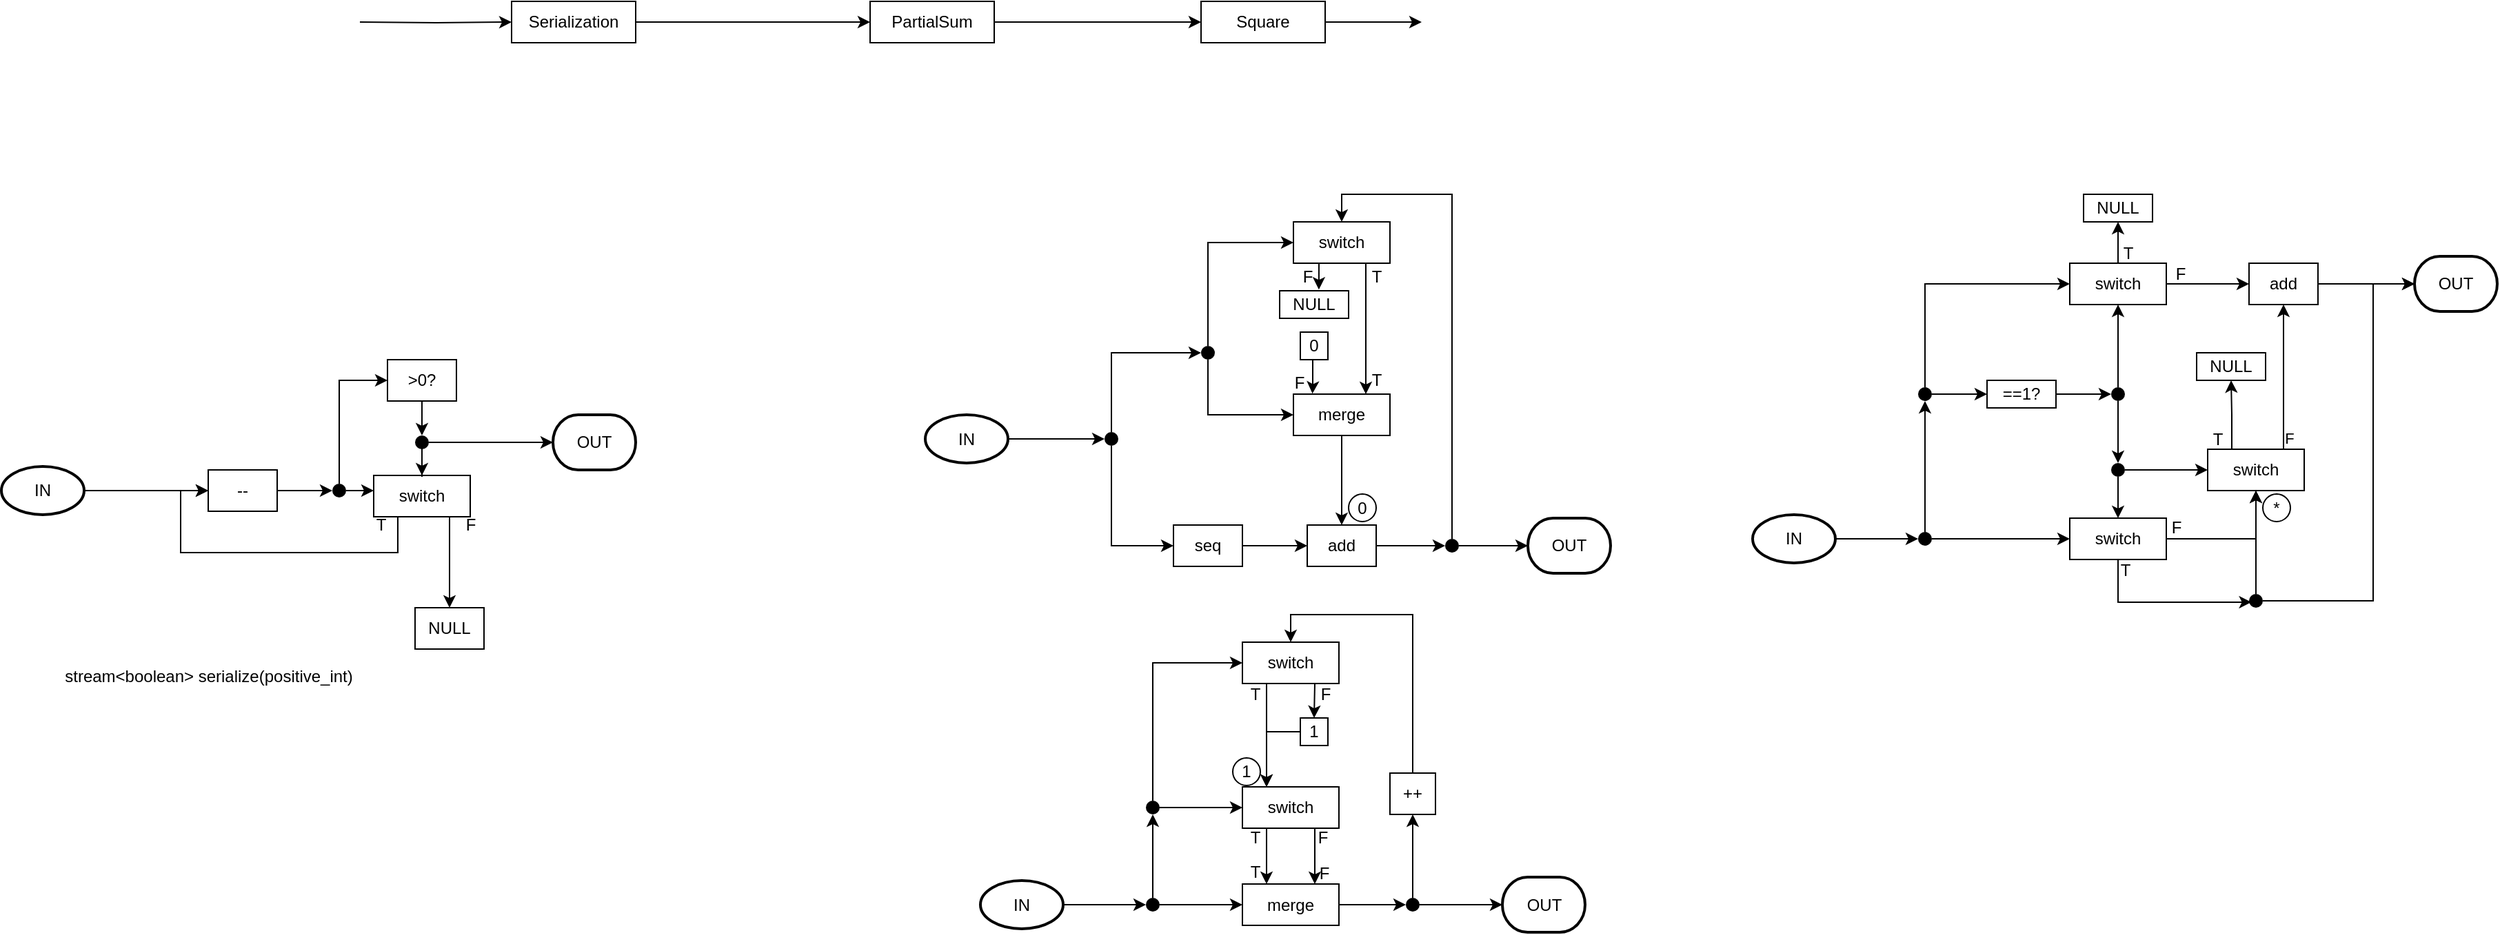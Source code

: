 <mxfile version="13.9.9" type="device"><diagram id="B1SbxGO7zC866PpC9A-u" name="Page-1"><mxGraphModel dx="3030" dy="616" grid="1" gridSize="10" guides="1" tooltips="1" connect="1" arrows="1" fold="1" page="1" pageScale="1" pageWidth="850" pageHeight="1100" math="0" shadow="0"><root><mxCell id="0"/><mxCell id="1" parent="0"/><mxCell id="LlgERF2SPTitydiNx4tI-6" style="edgeStyle=orthogonalEdgeStyle;rounded=0;orthogonalLoop=1;jettySize=auto;html=1;" edge="1" parent="1" target="LlgERF2SPTitydiNx4tI-5"><mxGeometry relative="1" as="geometry"><mxPoint x="-780" y="85" as="sourcePoint"/></mxGeometry></mxCell><mxCell id="LlgERF2SPTitydiNx4tI-8" style="edgeStyle=orthogonalEdgeStyle;rounded=0;orthogonalLoop=1;jettySize=auto;html=1;" edge="1" parent="1" source="LlgERF2SPTitydiNx4tI-5" target="LlgERF2SPTitydiNx4tI-7"><mxGeometry relative="1" as="geometry"/></mxCell><mxCell id="LlgERF2SPTitydiNx4tI-5" value="Serialization" style="rounded=0;whiteSpace=wrap;html=1;" vertex="1" parent="1"><mxGeometry x="-670" y="70" width="90" height="30" as="geometry"/></mxCell><mxCell id="LlgERF2SPTitydiNx4tI-10" style="edgeStyle=orthogonalEdgeStyle;rounded=0;orthogonalLoop=1;jettySize=auto;html=1;" edge="1" parent="1" source="LlgERF2SPTitydiNx4tI-7" target="LlgERF2SPTitydiNx4tI-9"><mxGeometry relative="1" as="geometry"/></mxCell><mxCell id="LlgERF2SPTitydiNx4tI-7" value="PartialSum" style="rounded=0;whiteSpace=wrap;html=1;" vertex="1" parent="1"><mxGeometry x="-410" y="70" width="90" height="30" as="geometry"/></mxCell><mxCell id="LlgERF2SPTitydiNx4tI-11" style="edgeStyle=orthogonalEdgeStyle;rounded=0;orthogonalLoop=1;jettySize=auto;html=1;" edge="1" parent="1" source="LlgERF2SPTitydiNx4tI-9"><mxGeometry relative="1" as="geometry"><mxPoint x="-10" y="85" as="targetPoint"/></mxGeometry></mxCell><mxCell id="LlgERF2SPTitydiNx4tI-9" value="Square" style="rounded=0;whiteSpace=wrap;html=1;" vertex="1" parent="1"><mxGeometry x="-170" y="70" width="90" height="30" as="geometry"/></mxCell><mxCell id="LlgERF2SPTitydiNx4tI-12" value="Serialization" style="rounded=0;whiteSpace=wrap;html=1;" vertex="1" parent="1"><mxGeometry x="-670" y="70" width="90" height="30" as="geometry"/></mxCell><mxCell id="LlgERF2SPTitydiNx4tI-13" style="edgeStyle=orthogonalEdgeStyle;rounded=0;orthogonalLoop=1;jettySize=auto;html=1;" edge="1" parent="1" source="LlgERF2SPTitydiNx4tI-50" target="LlgERF2SPTitydiNx4tI-21"><mxGeometry relative="1" as="geometry"><mxPoint x="-1020" y="425" as="sourcePoint"/><mxPoint x="-930" y="425" as="targetPoint"/></mxGeometry></mxCell><mxCell id="LlgERF2SPTitydiNx4tI-25" style="edgeStyle=orthogonalEdgeStyle;rounded=0;orthogonalLoop=1;jettySize=auto;html=1;entryX=0;entryY=0.5;entryDx=0;entryDy=0;" edge="1" parent="1" source="LlgERF2SPTitydiNx4tI-21" target="LlgERF2SPTitydiNx4tI-24"><mxGeometry relative="1" as="geometry"/></mxCell><mxCell id="LlgERF2SPTitydiNx4tI-21" value="--" style="rounded=0;whiteSpace=wrap;html=1;" vertex="1" parent="1"><mxGeometry x="-890" y="410" width="50" height="30" as="geometry"/></mxCell><mxCell id="LlgERF2SPTitydiNx4tI-31" style="edgeStyle=orthogonalEdgeStyle;rounded=0;orthogonalLoop=1;jettySize=auto;html=1;entryX=0.5;entryY=0;entryDx=0;entryDy=0;" edge="1" parent="1" source="LlgERF2SPTitydiNx4tI-23" target="LlgERF2SPTitydiNx4tI-29"><mxGeometry relative="1" as="geometry"><Array as="points"><mxPoint x="-735" y="350"/><mxPoint x="-735" y="350"/></Array></mxGeometry></mxCell><mxCell id="LlgERF2SPTitydiNx4tI-23" value="&amp;gt;0?" style="rounded=0;whiteSpace=wrap;html=1;" vertex="1" parent="1"><mxGeometry x="-760" y="330" width="50" height="30" as="geometry"/></mxCell><mxCell id="LlgERF2SPTitydiNx4tI-26" style="edgeStyle=orthogonalEdgeStyle;rounded=0;orthogonalLoop=1;jettySize=auto;html=1;" edge="1" parent="1" source="LlgERF2SPTitydiNx4tI-24" target="LlgERF2SPTitydiNx4tI-23"><mxGeometry relative="1" as="geometry"><Array as="points"><mxPoint x="-795" y="345"/></Array></mxGeometry></mxCell><mxCell id="LlgERF2SPTitydiNx4tI-187" style="edgeStyle=orthogonalEdgeStyle;rounded=0;orthogonalLoop=1;jettySize=auto;html=1;entryX=-0.007;entryY=0.36;entryDx=0;entryDy=0;entryPerimeter=0;" edge="1" parent="1" source="LlgERF2SPTitydiNx4tI-24" target="LlgERF2SPTitydiNx4tI-28"><mxGeometry relative="1" as="geometry"/></mxCell><mxCell id="LlgERF2SPTitydiNx4tI-24" value="" style="ellipse;fillColor=#000000;strokeColor=none;" vertex="1" parent="1"><mxGeometry x="-800" y="420" width="10" height="10" as="geometry"/></mxCell><mxCell id="LlgERF2SPTitydiNx4tI-33" style="edgeStyle=orthogonalEdgeStyle;rounded=0;orthogonalLoop=1;jettySize=auto;html=1;exitX=0.25;exitY=1;exitDx=0;exitDy=0;entryX=0;entryY=0.5;entryDx=0;entryDy=0;" edge="1" parent="1" source="LlgERF2SPTitydiNx4tI-28" target="LlgERF2SPTitydiNx4tI-21"><mxGeometry relative="1" as="geometry"><Array as="points"><mxPoint x="-752" y="470"/><mxPoint x="-910" y="470"/><mxPoint x="-910" y="425"/></Array></mxGeometry></mxCell><mxCell id="LlgERF2SPTitydiNx4tI-34" style="edgeStyle=orthogonalEdgeStyle;rounded=0;orthogonalLoop=1;jettySize=auto;html=1;" edge="1" parent="1" source="LlgERF2SPTitydiNx4tI-28" target="LlgERF2SPTitydiNx4tI-35"><mxGeometry relative="1" as="geometry"><mxPoint x="-717.667" y="500.0" as="targetPoint"/><Array as="points"><mxPoint x="-715" y="460"/><mxPoint x="-715" y="460"/></Array></mxGeometry></mxCell><mxCell id="LlgERF2SPTitydiNx4tI-28" value="switch" style="rounded=0;whiteSpace=wrap;html=1;" vertex="1" parent="1"><mxGeometry x="-770" y="414" width="70" height="30" as="geometry"/></mxCell><mxCell id="LlgERF2SPTitydiNx4tI-38" style="edgeStyle=orthogonalEdgeStyle;rounded=0;orthogonalLoop=1;jettySize=auto;html=1;" edge="1" parent="1" source="LlgERF2SPTitydiNx4tI-29" target="LlgERF2SPTitydiNx4tI-51"><mxGeometry relative="1" as="geometry"><mxPoint x="-680" y="390" as="targetPoint"/></mxGeometry></mxCell><mxCell id="LlgERF2SPTitydiNx4tI-52" style="edgeStyle=orthogonalEdgeStyle;rounded=0;orthogonalLoop=1;jettySize=auto;html=1;" edge="1" parent="1" source="LlgERF2SPTitydiNx4tI-29" target="LlgERF2SPTitydiNx4tI-28"><mxGeometry relative="1" as="geometry"/></mxCell><mxCell id="LlgERF2SPTitydiNx4tI-29" value="" style="ellipse;fillColor=#000000;strokeColor=none;" vertex="1" parent="1"><mxGeometry x="-740" y="385" width="10" height="10" as="geometry"/></mxCell><mxCell id="LlgERF2SPTitydiNx4tI-35" value="NULL" style="rounded=0;whiteSpace=wrap;html=1;" vertex="1" parent="1"><mxGeometry x="-740" y="510" width="50" height="30" as="geometry"/></mxCell><mxCell id="LlgERF2SPTitydiNx4tI-36" value="T" style="text;html=1;align=center;verticalAlign=middle;resizable=0;points=[];autosize=1;" vertex="1" parent="1"><mxGeometry x="-775" y="440" width="20" height="20" as="geometry"/></mxCell><mxCell id="LlgERF2SPTitydiNx4tI-37" value="F" style="text;html=1;align=center;verticalAlign=middle;resizable=0;points=[];autosize=1;" vertex="1" parent="1"><mxGeometry x="-710" y="440" width="20" height="20" as="geometry"/></mxCell><mxCell id="LlgERF2SPTitydiNx4tI-50" value="IN" style="strokeWidth=2;html=1;shape=mxgraph.flowchart.start_1;whiteSpace=wrap;" vertex="1" parent="1"><mxGeometry x="-1040" y="407.5" width="60" height="35" as="geometry"/></mxCell><mxCell id="LlgERF2SPTitydiNx4tI-51" value="OUT" style="strokeWidth=2;html=1;shape=mxgraph.flowchart.terminator;whiteSpace=wrap;" vertex="1" parent="1"><mxGeometry x="-640" y="370" width="60" height="40" as="geometry"/></mxCell><mxCell id="LlgERF2SPTitydiNx4tI-56" style="edgeStyle=orthogonalEdgeStyle;rounded=0;orthogonalLoop=1;jettySize=auto;html=1;entryX=0;entryY=0.5;entryDx=0;entryDy=0;" edge="1" parent="1" source="LlgERF2SPTitydiNx4tI-54" target="LlgERF2SPTitydiNx4tI-57"><mxGeometry relative="1" as="geometry"><mxPoint x="-200" y="387.5" as="targetPoint"/></mxGeometry></mxCell><mxCell id="LlgERF2SPTitydiNx4tI-54" value="IN" style="strokeWidth=2;html=1;shape=mxgraph.flowchart.start_1;whiteSpace=wrap;" vertex="1" parent="1"><mxGeometry x="-370" y="370" width="60" height="35" as="geometry"/></mxCell><mxCell id="LlgERF2SPTitydiNx4tI-61" style="edgeStyle=orthogonalEdgeStyle;rounded=0;orthogonalLoop=1;jettySize=auto;html=1;entryX=0;entryY=0.5;entryDx=0;entryDy=0;" edge="1" parent="1" source="LlgERF2SPTitydiNx4tI-57" target="LlgERF2SPTitydiNx4tI-60"><mxGeometry relative="1" as="geometry"><Array as="points"><mxPoint x="-235" y="325"/></Array></mxGeometry></mxCell><mxCell id="LlgERF2SPTitydiNx4tI-62" style="edgeStyle=orthogonalEdgeStyle;rounded=0;orthogonalLoop=1;jettySize=auto;html=1;entryX=0;entryY=0.5;entryDx=0;entryDy=0;" edge="1" parent="1" source="LlgERF2SPTitydiNx4tI-57" target="LlgERF2SPTitydiNx4tI-58"><mxGeometry relative="1" as="geometry"><Array as="points"><mxPoint x="-235" y="465"/></Array></mxGeometry></mxCell><mxCell id="LlgERF2SPTitydiNx4tI-57" value="" style="ellipse;fillColor=#000000;strokeColor=none;" vertex="1" parent="1"><mxGeometry x="-240" y="382.5" width="10" height="10" as="geometry"/></mxCell><mxCell id="LlgERF2SPTitydiNx4tI-78" style="edgeStyle=orthogonalEdgeStyle;rounded=0;orthogonalLoop=1;jettySize=auto;html=1;" edge="1" parent="1" source="LlgERF2SPTitydiNx4tI-58" target="LlgERF2SPTitydiNx4tI-77"><mxGeometry relative="1" as="geometry"/></mxCell><mxCell id="LlgERF2SPTitydiNx4tI-58" value="seq" style="rounded=0;whiteSpace=wrap;html=1;" vertex="1" parent="1"><mxGeometry x="-190" y="450" width="50" height="30" as="geometry"/></mxCell><mxCell id="LlgERF2SPTitydiNx4tI-68" style="edgeStyle=orthogonalEdgeStyle;rounded=0;orthogonalLoop=1;jettySize=auto;html=1;entryX=0;entryY=0.5;entryDx=0;entryDy=0;" edge="1" parent="1" source="LlgERF2SPTitydiNx4tI-60" target="LlgERF2SPTitydiNx4tI-66"><mxGeometry relative="1" as="geometry"><Array as="points"><mxPoint x="-165" y="370"/></Array></mxGeometry></mxCell><mxCell id="LlgERF2SPTitydiNx4tI-153" style="edgeStyle=orthogonalEdgeStyle;rounded=0;orthogonalLoop=1;jettySize=auto;html=1;entryX=0;entryY=0.5;entryDx=0;entryDy=0;" edge="1" parent="1" source="LlgERF2SPTitydiNx4tI-60" target="LlgERF2SPTitydiNx4tI-63"><mxGeometry relative="1" as="geometry"><Array as="points"><mxPoint x="-165" y="245"/></Array></mxGeometry></mxCell><mxCell id="LlgERF2SPTitydiNx4tI-60" value="" style="ellipse;fillColor=#000000;strokeColor=none;" vertex="1" parent="1"><mxGeometry x="-170" y="320" width="10" height="10" as="geometry"/></mxCell><mxCell id="LlgERF2SPTitydiNx4tI-67" style="edgeStyle=orthogonalEdgeStyle;rounded=0;orthogonalLoop=1;jettySize=auto;html=1;exitX=0.75;exitY=1;exitDx=0;exitDy=0;entryX=0.75;entryY=0;entryDx=0;entryDy=0;" edge="1" parent="1" source="LlgERF2SPTitydiNx4tI-63" target="LlgERF2SPTitydiNx4tI-66"><mxGeometry relative="1" as="geometry"/></mxCell><mxCell id="LlgERF2SPTitydiNx4tI-70" style="edgeStyle=orthogonalEdgeStyle;rounded=0;orthogonalLoop=1;jettySize=auto;html=1;exitX=0.25;exitY=1;exitDx=0;exitDy=0;entryX=0.569;entryY=-0.044;entryDx=0;entryDy=0;entryPerimeter=0;" edge="1" parent="1" source="LlgERF2SPTitydiNx4tI-63" target="LlgERF2SPTitydiNx4tI-69"><mxGeometry relative="1" as="geometry"/></mxCell><mxCell id="LlgERF2SPTitydiNx4tI-63" value="switch" style="rounded=0;whiteSpace=wrap;html=1;" vertex="1" parent="1"><mxGeometry x="-103" y="230" width="70" height="30" as="geometry"/></mxCell><mxCell id="LlgERF2SPTitydiNx4tI-79" style="edgeStyle=orthogonalEdgeStyle;rounded=0;orthogonalLoop=1;jettySize=auto;html=1;" edge="1" parent="1" source="LlgERF2SPTitydiNx4tI-66" target="LlgERF2SPTitydiNx4tI-77"><mxGeometry relative="1" as="geometry"/></mxCell><mxCell id="LlgERF2SPTitydiNx4tI-66" value="merge" style="rounded=0;whiteSpace=wrap;html=1;" vertex="1" parent="1"><mxGeometry x="-103" y="355" width="70" height="30" as="geometry"/></mxCell><mxCell id="LlgERF2SPTitydiNx4tI-69" value="NULL" style="rounded=0;whiteSpace=wrap;html=1;" vertex="1" parent="1"><mxGeometry x="-113" y="280" width="50" height="20" as="geometry"/></mxCell><mxCell id="LlgERF2SPTitydiNx4tI-71" value="F" style="text;html=1;align=center;verticalAlign=middle;resizable=0;points=[];autosize=1;" vertex="1" parent="1"><mxGeometry x="-103" y="260" width="20" height="20" as="geometry"/></mxCell><mxCell id="LlgERF2SPTitydiNx4tI-72" value="T" style="text;html=1;align=center;verticalAlign=middle;resizable=0;points=[];autosize=1;" vertex="1" parent="1"><mxGeometry x="-53" y="260" width="20" height="20" as="geometry"/></mxCell><mxCell id="LlgERF2SPTitydiNx4tI-73" value="T" style="text;html=1;align=center;verticalAlign=middle;resizable=0;points=[];autosize=1;" vertex="1" parent="1"><mxGeometry x="-53" y="335" width="20" height="20" as="geometry"/></mxCell><mxCell id="LlgERF2SPTitydiNx4tI-75" style="edgeStyle=orthogonalEdgeStyle;rounded=0;orthogonalLoop=1;jettySize=auto;html=1;entryX=0.197;entryY=-0.011;entryDx=0;entryDy=0;entryPerimeter=0;" edge="1" parent="1" source="LlgERF2SPTitydiNx4tI-74" target="LlgERF2SPTitydiNx4tI-66"><mxGeometry relative="1" as="geometry"><Array as="points"><mxPoint x="-89" y="350"/><mxPoint x="-89" y="350"/></Array></mxGeometry></mxCell><mxCell id="LlgERF2SPTitydiNx4tI-74" value="0" style="rounded=0;whiteSpace=wrap;html=1;" vertex="1" parent="1"><mxGeometry x="-98" y="310" width="20" height="20" as="geometry"/></mxCell><mxCell id="LlgERF2SPTitydiNx4tI-76" value="F" style="text;html=1;align=center;verticalAlign=middle;resizable=0;points=[];autosize=1;" vertex="1" parent="1"><mxGeometry x="-109" y="337" width="20" height="20" as="geometry"/></mxCell><mxCell id="LlgERF2SPTitydiNx4tI-80" style="edgeStyle=orthogonalEdgeStyle;rounded=0;orthogonalLoop=1;jettySize=auto;html=1;" edge="1" parent="1" source="LlgERF2SPTitydiNx4tI-82" target="LlgERF2SPTitydiNx4tI-81"><mxGeometry relative="1" as="geometry"><mxPoint x="67" y="465" as="targetPoint"/></mxGeometry></mxCell><mxCell id="LlgERF2SPTitydiNx4tI-77" value="add" style="rounded=0;whiteSpace=wrap;html=1;" vertex="1" parent="1"><mxGeometry x="-93" y="450" width="50" height="30" as="geometry"/></mxCell><mxCell id="LlgERF2SPTitydiNx4tI-81" value="OUT" style="strokeWidth=2;html=1;shape=mxgraph.flowchart.terminator;whiteSpace=wrap;" vertex="1" parent="1"><mxGeometry x="67" y="445" width="60" height="40" as="geometry"/></mxCell><mxCell id="LlgERF2SPTitydiNx4tI-84" style="edgeStyle=orthogonalEdgeStyle;rounded=0;orthogonalLoop=1;jettySize=auto;html=1;entryX=0.5;entryY=0;entryDx=0;entryDy=0;" edge="1" parent="1" source="LlgERF2SPTitydiNx4tI-82" target="LlgERF2SPTitydiNx4tI-63"><mxGeometry relative="1" as="geometry"><Array as="points"><mxPoint x="12" y="210"/><mxPoint x="-68" y="210"/></Array></mxGeometry></mxCell><mxCell id="LlgERF2SPTitydiNx4tI-82" value="" style="ellipse;fillColor=#000000;strokeColor=none;" vertex="1" parent="1"><mxGeometry x="7" y="460" width="10" height="10" as="geometry"/></mxCell><mxCell id="LlgERF2SPTitydiNx4tI-83" style="edgeStyle=orthogonalEdgeStyle;rounded=0;orthogonalLoop=1;jettySize=auto;html=1;" edge="1" parent="1" source="LlgERF2SPTitydiNx4tI-77" target="LlgERF2SPTitydiNx4tI-82"><mxGeometry relative="1" as="geometry"><mxPoint x="67" y="465" as="targetPoint"/><mxPoint x="-43" y="465" as="sourcePoint"/></mxGeometry></mxCell><mxCell id="LlgERF2SPTitydiNx4tI-91" style="edgeStyle=orthogonalEdgeStyle;rounded=0;orthogonalLoop=1;jettySize=auto;html=1;entryX=0;entryY=0.5;entryDx=0;entryDy=0;" edge="1" parent="1" source="LlgERF2SPTitydiNx4tI-88" target="LlgERF2SPTitydiNx4tI-156"><mxGeometry relative="1" as="geometry"><mxPoint x="-220" y="725.5" as="targetPoint"/></mxGeometry></mxCell><mxCell id="LlgERF2SPTitydiNx4tI-88" value="IN" style="strokeWidth=2;html=1;shape=mxgraph.flowchart.start_1;whiteSpace=wrap;" vertex="1" parent="1"><mxGeometry x="-330" y="708" width="60" height="35" as="geometry"/></mxCell><mxCell id="LlgERF2SPTitydiNx4tI-116" value="OUT" style="strokeWidth=2;html=1;shape=mxgraph.flowchart.terminator;whiteSpace=wrap;" vertex="1" parent="1"><mxGeometry x="48.5" y="705.5" width="60" height="40" as="geometry"/></mxCell><mxCell id="LlgERF2SPTitydiNx4tI-119" style="edgeStyle=orthogonalEdgeStyle;rounded=0;orthogonalLoop=1;jettySize=auto;html=1;entryX=0;entryY=0.5;entryDx=0;entryDy=0;" edge="1" parent="1" source="LlgERF2SPTitydiNx4tI-117" target="LlgERF2SPTitydiNx4tI-118"><mxGeometry relative="1" as="geometry"/></mxCell><mxCell id="LlgERF2SPTitydiNx4tI-117" value="IN" style="strokeWidth=2;html=1;shape=mxgraph.flowchart.start_1;whiteSpace=wrap;" vertex="1" parent="1"><mxGeometry x="230" y="442.5" width="60" height="35" as="geometry"/></mxCell><mxCell id="LlgERF2SPTitydiNx4tI-121" style="edgeStyle=orthogonalEdgeStyle;rounded=0;orthogonalLoop=1;jettySize=auto;html=1;entryX=0.5;entryY=1;entryDx=0;entryDy=0;" edge="1" parent="1" source="LlgERF2SPTitydiNx4tI-118" target="LlgERF2SPTitydiNx4tI-120"><mxGeometry relative="1" as="geometry"/></mxCell><mxCell id="LlgERF2SPTitydiNx4tI-125" style="edgeStyle=orthogonalEdgeStyle;rounded=0;orthogonalLoop=1;jettySize=auto;html=1;" edge="1" parent="1" source="LlgERF2SPTitydiNx4tI-118" target="LlgERF2SPTitydiNx4tI-124"><mxGeometry relative="1" as="geometry"/></mxCell><mxCell id="LlgERF2SPTitydiNx4tI-118" value="" style="ellipse;fillColor=#000000;strokeColor=none;" vertex="1" parent="1"><mxGeometry x="350" y="455" width="10" height="10" as="geometry"/></mxCell><mxCell id="LlgERF2SPTitydiNx4tI-123" style="edgeStyle=orthogonalEdgeStyle;rounded=0;orthogonalLoop=1;jettySize=auto;html=1;" edge="1" parent="1" source="LlgERF2SPTitydiNx4tI-120" target="LlgERF2SPTitydiNx4tI-122"><mxGeometry relative="1" as="geometry"/></mxCell><mxCell id="LlgERF2SPTitydiNx4tI-129" style="edgeStyle=orthogonalEdgeStyle;rounded=0;orthogonalLoop=1;jettySize=auto;html=1;" edge="1" parent="1" source="LlgERF2SPTitydiNx4tI-120" target="LlgERF2SPTitydiNx4tI-127"><mxGeometry relative="1" as="geometry"><Array as="points"><mxPoint x="355" y="275"/></Array></mxGeometry></mxCell><mxCell id="LlgERF2SPTitydiNx4tI-120" value="" style="ellipse;fillColor=#000000;strokeColor=none;" vertex="1" parent="1"><mxGeometry x="350" y="350" width="10" height="10" as="geometry"/></mxCell><mxCell id="LlgERF2SPTitydiNx4tI-132" style="edgeStyle=orthogonalEdgeStyle;rounded=0;orthogonalLoop=1;jettySize=auto;html=1;entryX=0;entryY=0.5;entryDx=0;entryDy=0;" edge="1" parent="1" source="LlgERF2SPTitydiNx4tI-122" target="LlgERF2SPTitydiNx4tI-130"><mxGeometry relative="1" as="geometry"/></mxCell><mxCell id="LlgERF2SPTitydiNx4tI-122" value="==1?" style="rounded=0;whiteSpace=wrap;html=1;" vertex="1" parent="1"><mxGeometry x="400" y="345" width="50" height="20" as="geometry"/></mxCell><mxCell id="LlgERF2SPTitydiNx4tI-149" style="edgeStyle=orthogonalEdgeStyle;rounded=0;orthogonalLoop=1;jettySize=auto;html=1;entryX=0.179;entryY=0.595;entryDx=0;entryDy=0;entryPerimeter=0;" edge="1" parent="1" source="LlgERF2SPTitydiNx4tI-124" target="LlgERF2SPTitydiNx4tI-189"><mxGeometry relative="1" as="geometry"><mxPoint x="680" y="420" as="targetPoint"/><Array as="points"><mxPoint x="495" y="506"/></Array></mxGeometry></mxCell><mxCell id="LlgERF2SPTitydiNx4tI-200" style="edgeStyle=orthogonalEdgeStyle;rounded=0;orthogonalLoop=1;jettySize=auto;html=1;" edge="1" parent="1" source="LlgERF2SPTitydiNx4tI-124" target="LlgERF2SPTitydiNx4tI-197"><mxGeometry relative="1" as="geometry"/></mxCell><mxCell id="LlgERF2SPTitydiNx4tI-124" value="switch" style="rounded=0;whiteSpace=wrap;html=1;" vertex="1" parent="1"><mxGeometry x="460" y="445" width="70" height="30" as="geometry"/></mxCell><mxCell id="LlgERF2SPTitydiNx4tI-138" style="edgeStyle=orthogonalEdgeStyle;rounded=0;orthogonalLoop=1;jettySize=auto;html=1;" edge="1" parent="1" source="LlgERF2SPTitydiNx4tI-127" target="LlgERF2SPTitydiNx4tI-135"><mxGeometry relative="1" as="geometry"/></mxCell><mxCell id="LlgERF2SPTitydiNx4tI-143" style="edgeStyle=orthogonalEdgeStyle;rounded=0;orthogonalLoop=1;jettySize=auto;html=1;" edge="1" parent="1" source="LlgERF2SPTitydiNx4tI-127" target="LlgERF2SPTitydiNx4tI-140"><mxGeometry relative="1" as="geometry"/></mxCell><mxCell id="LlgERF2SPTitydiNx4tI-127" value="switch" style="rounded=0;whiteSpace=wrap;html=1;" vertex="1" parent="1"><mxGeometry x="460" y="260" width="70" height="30" as="geometry"/></mxCell><mxCell id="LlgERF2SPTitydiNx4tI-133" style="edgeStyle=orthogonalEdgeStyle;rounded=0;orthogonalLoop=1;jettySize=auto;html=1;" edge="1" parent="1" source="LlgERF2SPTitydiNx4tI-130" target="LlgERF2SPTitydiNx4tI-127"><mxGeometry relative="1" as="geometry"/></mxCell><mxCell id="LlgERF2SPTitydiNx4tI-134" style="edgeStyle=orthogonalEdgeStyle;rounded=0;orthogonalLoop=1;jettySize=auto;html=1;" edge="1" parent="1" source="LlgERF2SPTitydiNx4tI-195" target="LlgERF2SPTitydiNx4tI-124"><mxGeometry relative="1" as="geometry"/></mxCell><mxCell id="LlgERF2SPTitydiNx4tI-130" value="" style="ellipse;fillColor=#000000;strokeColor=none;" vertex="1" parent="1"><mxGeometry x="490" y="350" width="10" height="10" as="geometry"/></mxCell><mxCell id="LlgERF2SPTitydiNx4tI-151" style="edgeStyle=orthogonalEdgeStyle;rounded=0;orthogonalLoop=1;jettySize=auto;html=1;" edge="1" parent="1" source="LlgERF2SPTitydiNx4tI-135" target="LlgERF2SPTitydiNx4tI-150"><mxGeometry relative="1" as="geometry"/></mxCell><mxCell id="LlgERF2SPTitydiNx4tI-135" value="add" style="rounded=0;whiteSpace=wrap;html=1;" vertex="1" parent="1"><mxGeometry x="590" y="260" width="50" height="30" as="geometry"/></mxCell><mxCell id="LlgERF2SPTitydiNx4tI-140" value="NULL" style="rounded=0;whiteSpace=wrap;html=1;" vertex="1" parent="1"><mxGeometry x="470" y="210" width="50" height="20" as="geometry"/></mxCell><mxCell id="LlgERF2SPTitydiNx4tI-144" value="F" style="text;html=1;align=center;verticalAlign=middle;resizable=0;points=[];autosize=1;" vertex="1" parent="1"><mxGeometry x="530" y="258" width="20" height="20" as="geometry"/></mxCell><mxCell id="LlgERF2SPTitydiNx4tI-145" value="T" style="text;html=1;align=center;verticalAlign=middle;resizable=0;points=[];autosize=1;" vertex="1" parent="1"><mxGeometry x="492" y="243" width="20" height="20" as="geometry"/></mxCell><mxCell id="LlgERF2SPTitydiNx4tI-146" value="F" style="text;html=1;align=center;verticalAlign=middle;resizable=0;points=[];autosize=1;" vertex="1" parent="1"><mxGeometry x="527" y="442" width="20" height="20" as="geometry"/></mxCell><mxCell id="LlgERF2SPTitydiNx4tI-147" value="T" style="text;html=1;align=center;verticalAlign=middle;resizable=0;points=[];autosize=1;" vertex="1" parent="1"><mxGeometry x="490" y="472.5" width="20" height="20" as="geometry"/></mxCell><mxCell id="LlgERF2SPTitydiNx4tI-150" value="OUT" style="strokeWidth=2;html=1;shape=mxgraph.flowchart.terminator;whiteSpace=wrap;" vertex="1" parent="1"><mxGeometry x="710" y="255" width="60" height="40" as="geometry"/></mxCell><mxCell id="LlgERF2SPTitydiNx4tI-155" value="0" style="ellipse;whiteSpace=wrap;html=1;" vertex="1" parent="1"><mxGeometry x="-63" y="427.5" width="20" height="20" as="geometry"/></mxCell><mxCell id="LlgERF2SPTitydiNx4tI-158" style="edgeStyle=orthogonalEdgeStyle;rounded=0;orthogonalLoop=1;jettySize=auto;html=1;entryX=0.5;entryY=1;entryDx=0;entryDy=0;" edge="1" parent="1" source="LlgERF2SPTitydiNx4tI-156" target="LlgERF2SPTitydiNx4tI-159"><mxGeometry relative="1" as="geometry"><mxPoint x="-205" y="670" as="targetPoint"/></mxGeometry></mxCell><mxCell id="LlgERF2SPTitydiNx4tI-166" style="edgeStyle=orthogonalEdgeStyle;rounded=0;orthogonalLoop=1;jettySize=auto;html=1;" edge="1" parent="1" source="LlgERF2SPTitydiNx4tI-156" target="LlgERF2SPTitydiNx4tI-162"><mxGeometry relative="1" as="geometry"/></mxCell><mxCell id="LlgERF2SPTitydiNx4tI-156" value="" style="ellipse;fillColor=#000000;strokeColor=none;" vertex="1" parent="1"><mxGeometry x="-210" y="720.5" width="10" height="10" as="geometry"/></mxCell><mxCell id="LlgERF2SPTitydiNx4tI-161" style="edgeStyle=orthogonalEdgeStyle;rounded=0;orthogonalLoop=1;jettySize=auto;html=1;" edge="1" parent="1" source="LlgERF2SPTitydiNx4tI-159" target="LlgERF2SPTitydiNx4tI-160"><mxGeometry relative="1" as="geometry"><Array as="points"><mxPoint x="-205" y="550"/></Array></mxGeometry></mxCell><mxCell id="LlgERF2SPTitydiNx4tI-159" value="" style="ellipse;fillColor=#000000;strokeColor=none;" vertex="1" parent="1"><mxGeometry x="-210" y="650" width="10" height="10" as="geometry"/></mxCell><mxCell id="LlgERF2SPTitydiNx4tI-170" style="edgeStyle=orthogonalEdgeStyle;rounded=0;orthogonalLoop=1;jettySize=auto;html=1;exitX=0.25;exitY=1;exitDx=0;exitDy=0;entryX=0.25;entryY=0;entryDx=0;entryDy=0;" edge="1" parent="1" source="LlgERF2SPTitydiNx4tI-160" target="LlgERF2SPTitydiNx4tI-164"><mxGeometry relative="1" as="geometry"/></mxCell><mxCell id="LlgERF2SPTitydiNx4tI-171" style="edgeStyle=orthogonalEdgeStyle;rounded=0;orthogonalLoop=1;jettySize=auto;html=1;exitX=0.75;exitY=1;exitDx=0;exitDy=0;entryX=0.5;entryY=0;entryDx=0;entryDy=0;" edge="1" parent="1" source="LlgERF2SPTitydiNx4tI-160" target="LlgERF2SPTitydiNx4tI-169"><mxGeometry relative="1" as="geometry"/></mxCell><mxCell id="LlgERF2SPTitydiNx4tI-160" value="switch" style="rounded=0;whiteSpace=wrap;html=1;" vertex="1" parent="1"><mxGeometry x="-140" y="535" width="70" height="30" as="geometry"/></mxCell><mxCell id="LlgERF2SPTitydiNx4tI-180" style="edgeStyle=orthogonalEdgeStyle;rounded=0;orthogonalLoop=1;jettySize=auto;html=1;entryX=0;entryY=0.5;entryDx=0;entryDy=0;" edge="1" parent="1" source="LlgERF2SPTitydiNx4tI-162" target="LlgERF2SPTitydiNx4tI-179"><mxGeometry relative="1" as="geometry"/></mxCell><mxCell id="LlgERF2SPTitydiNx4tI-162" value="merge" style="rounded=0;whiteSpace=wrap;html=1;" vertex="1" parent="1"><mxGeometry x="-140" y="710.5" width="70" height="30" as="geometry"/></mxCell><mxCell id="LlgERF2SPTitydiNx4tI-167" style="edgeStyle=orthogonalEdgeStyle;rounded=0;orthogonalLoop=1;jettySize=auto;html=1;exitX=0.25;exitY=1;exitDx=0;exitDy=0;entryX=0.25;entryY=0;entryDx=0;entryDy=0;" edge="1" parent="1" source="LlgERF2SPTitydiNx4tI-164" target="LlgERF2SPTitydiNx4tI-162"><mxGeometry relative="1" as="geometry"/></mxCell><mxCell id="LlgERF2SPTitydiNx4tI-168" style="edgeStyle=orthogonalEdgeStyle;rounded=0;orthogonalLoop=1;jettySize=auto;html=1;exitX=0.75;exitY=1;exitDx=0;exitDy=0;entryX=0.75;entryY=0;entryDx=0;entryDy=0;" edge="1" parent="1" source="LlgERF2SPTitydiNx4tI-164" target="LlgERF2SPTitydiNx4tI-162"><mxGeometry relative="1" as="geometry"/></mxCell><mxCell id="LlgERF2SPTitydiNx4tI-164" value="switch" style="rounded=0;whiteSpace=wrap;html=1;" vertex="1" parent="1"><mxGeometry x="-140" y="640" width="70" height="30" as="geometry"/></mxCell><mxCell id="LlgERF2SPTitydiNx4tI-165" style="edgeStyle=orthogonalEdgeStyle;rounded=0;orthogonalLoop=1;jettySize=auto;html=1;" edge="1" parent="1" source="LlgERF2SPTitydiNx4tI-159" target="LlgERF2SPTitydiNx4tI-164"><mxGeometry relative="1" as="geometry"><mxPoint x="-200" y="655" as="sourcePoint"/><mxPoint x="-104.966" y="710.5" as="targetPoint"/></mxGeometry></mxCell><mxCell id="LlgERF2SPTitydiNx4tI-172" style="edgeStyle=orthogonalEdgeStyle;rounded=0;orthogonalLoop=1;jettySize=auto;html=1;entryX=0.25;entryY=0;entryDx=0;entryDy=0;" edge="1" parent="1" source="LlgERF2SPTitydiNx4tI-169" target="LlgERF2SPTitydiNx4tI-164"><mxGeometry relative="1" as="geometry"><Array as="points"><mxPoint x="-122" y="600"/></Array></mxGeometry></mxCell><mxCell id="LlgERF2SPTitydiNx4tI-169" value="1" style="rounded=0;whiteSpace=wrap;html=1;" vertex="1" parent="1"><mxGeometry x="-98" y="590" width="20" height="20" as="geometry"/></mxCell><mxCell id="LlgERF2SPTitydiNx4tI-173" value="T" style="text;html=1;align=center;verticalAlign=middle;resizable=0;points=[];autosize=1;" vertex="1" parent="1"><mxGeometry x="-141" y="563" width="20" height="20" as="geometry"/></mxCell><mxCell id="LlgERF2SPTitydiNx4tI-174" value="F" style="text;html=1;align=center;verticalAlign=middle;resizable=0;points=[];autosize=1;" vertex="1" parent="1"><mxGeometry x="-90" y="563" width="20" height="20" as="geometry"/></mxCell><mxCell id="LlgERF2SPTitydiNx4tI-175" value="T" style="text;html=1;align=center;verticalAlign=middle;resizable=0;points=[];autosize=1;" vertex="1" parent="1"><mxGeometry x="-141" y="667" width="20" height="20" as="geometry"/></mxCell><mxCell id="LlgERF2SPTitydiNx4tI-176" value="T" style="text;html=1;align=center;verticalAlign=middle;resizable=0;points=[];autosize=1;" vertex="1" parent="1"><mxGeometry x="-141" y="691.5" width="20" height="20" as="geometry"/></mxCell><mxCell id="LlgERF2SPTitydiNx4tI-177" value="F" style="text;html=1;align=center;verticalAlign=middle;resizable=0;points=[];autosize=1;" vertex="1" parent="1"><mxGeometry x="-92" y="667" width="20" height="20" as="geometry"/></mxCell><mxCell id="LlgERF2SPTitydiNx4tI-178" value="F" style="text;html=1;align=center;verticalAlign=middle;resizable=0;points=[];autosize=1;" vertex="1" parent="1"><mxGeometry x="-91" y="693" width="20" height="20" as="geometry"/></mxCell><mxCell id="LlgERF2SPTitydiNx4tI-181" style="edgeStyle=orthogonalEdgeStyle;rounded=0;orthogonalLoop=1;jettySize=auto;html=1;" edge="1" parent="1" source="LlgERF2SPTitydiNx4tI-179" target="LlgERF2SPTitydiNx4tI-116"><mxGeometry relative="1" as="geometry"/></mxCell><mxCell id="LlgERF2SPTitydiNx4tI-185" style="edgeStyle=orthogonalEdgeStyle;rounded=0;orthogonalLoop=1;jettySize=auto;html=1;" edge="1" parent="1" source="LlgERF2SPTitydiNx4tI-179" target="LlgERF2SPTitydiNx4tI-184"><mxGeometry relative="1" as="geometry"/></mxCell><mxCell id="LlgERF2SPTitydiNx4tI-179" value="" style="ellipse;fillColor=#000000;strokeColor=none;" vertex="1" parent="1"><mxGeometry x="-21.5" y="720.5" width="10" height="10" as="geometry"/></mxCell><mxCell id="LlgERF2SPTitydiNx4tI-183" value="1" style="ellipse;whiteSpace=wrap;html=1;" vertex="1" parent="1"><mxGeometry x="-147" y="619" width="20" height="20" as="geometry"/></mxCell><mxCell id="LlgERF2SPTitydiNx4tI-186" style="edgeStyle=orthogonalEdgeStyle;rounded=0;orthogonalLoop=1;jettySize=auto;html=1;entryX=0.5;entryY=0;entryDx=0;entryDy=0;" edge="1" parent="1" source="LlgERF2SPTitydiNx4tI-184" target="LlgERF2SPTitydiNx4tI-160"><mxGeometry relative="1" as="geometry"><Array as="points"><mxPoint x="-17" y="515"/><mxPoint x="-105" y="515"/></Array></mxGeometry></mxCell><mxCell id="LlgERF2SPTitydiNx4tI-184" value="++" style="rounded=0;whiteSpace=wrap;html=1;" vertex="1" parent="1"><mxGeometry x="-33" y="630" width="33" height="30" as="geometry"/></mxCell><mxCell id="LlgERF2SPTitydiNx4tI-188" value="stream&amp;lt;boolean&amp;gt; serialize(positive_int)" style="text;html=1;align=center;verticalAlign=middle;resizable=0;points=[];autosize=1;" vertex="1" parent="1"><mxGeometry x="-1000" y="550" width="220" height="20" as="geometry"/></mxCell><mxCell id="LlgERF2SPTitydiNx4tI-194" style="edgeStyle=orthogonalEdgeStyle;rounded=0;orthogonalLoop=1;jettySize=auto;html=1;entryX=0;entryY=0.5;entryDx=0;entryDy=0;entryPerimeter=0;" edge="1" parent="1" source="LlgERF2SPTitydiNx4tI-189" target="LlgERF2SPTitydiNx4tI-150"><mxGeometry relative="1" as="geometry"><Array as="points"><mxPoint x="680" y="505"/><mxPoint x="680" y="275"/></Array></mxGeometry></mxCell><mxCell id="LlgERF2SPTitydiNx4tI-201" style="edgeStyle=orthogonalEdgeStyle;rounded=0;orthogonalLoop=1;jettySize=auto;html=1;" edge="1" parent="1" source="LlgERF2SPTitydiNx4tI-189" target="LlgERF2SPTitydiNx4tI-197"><mxGeometry relative="1" as="geometry"/></mxCell><mxCell id="LlgERF2SPTitydiNx4tI-189" value="" style="ellipse;fillColor=#000000;strokeColor=none;" vertex="1" parent="1"><mxGeometry x="590" y="500" width="10" height="10" as="geometry"/></mxCell><mxCell id="LlgERF2SPTitydiNx4tI-203" style="edgeStyle=orthogonalEdgeStyle;rounded=0;orthogonalLoop=1;jettySize=auto;html=1;" edge="1" parent="1" source="LlgERF2SPTitydiNx4tI-195" target="LlgERF2SPTitydiNx4tI-197"><mxGeometry relative="1" as="geometry"/></mxCell><mxCell id="LlgERF2SPTitydiNx4tI-195" value="" style="ellipse;fillColor=#000000;strokeColor=none;" vertex="1" parent="1"><mxGeometry x="490" y="405" width="10" height="10" as="geometry"/></mxCell><mxCell id="LlgERF2SPTitydiNx4tI-196" style="edgeStyle=orthogonalEdgeStyle;rounded=0;orthogonalLoop=1;jettySize=auto;html=1;" edge="1" parent="1" source="LlgERF2SPTitydiNx4tI-130" target="LlgERF2SPTitydiNx4tI-195"><mxGeometry relative="1" as="geometry"><mxPoint x="495" y="360" as="sourcePoint"/><mxPoint x="495" y="445" as="targetPoint"/></mxGeometry></mxCell><mxCell id="LlgERF2SPTitydiNx4tI-202" style="edgeStyle=orthogonalEdgeStyle;rounded=0;orthogonalLoop=1;jettySize=auto;html=1;" edge="1" parent="1" source="LlgERF2SPTitydiNx4tI-197" target="LlgERF2SPTitydiNx4tI-135"><mxGeometry relative="1" as="geometry"><Array as="points"><mxPoint x="615" y="380"/><mxPoint x="615" y="380"/></Array></mxGeometry></mxCell><mxCell id="LlgERF2SPTitydiNx4tI-207" value="F" style="edgeLabel;html=1;align=center;verticalAlign=middle;resizable=0;points=[];" vertex="1" connectable="0" parent="LlgERF2SPTitydiNx4tI-202"><mxGeometry x="-0.736" y="-4" relative="1" as="geometry"><mxPoint y="6" as="offset"/></mxGeometry></mxCell><mxCell id="LlgERF2SPTitydiNx4tI-205" style="edgeStyle=orthogonalEdgeStyle;rounded=0;orthogonalLoop=1;jettySize=auto;html=1;exitX=0.25;exitY=0;exitDx=0;exitDy=0;entryX=0.5;entryY=1;entryDx=0;entryDy=0;" edge="1" parent="1" source="LlgERF2SPTitydiNx4tI-197" target="LlgERF2SPTitydiNx4tI-204"><mxGeometry relative="1" as="geometry"><Array as="points"><mxPoint x="577" y="370"/></Array></mxGeometry></mxCell><mxCell id="LlgERF2SPTitydiNx4tI-197" value="switch" style="rounded=0;whiteSpace=wrap;html=1;" vertex="1" parent="1"><mxGeometry x="560" y="395" width="70" height="30" as="geometry"/></mxCell><mxCell id="LlgERF2SPTitydiNx4tI-204" value="NULL" style="rounded=0;whiteSpace=wrap;html=1;" vertex="1" parent="1"><mxGeometry x="552" y="325" width="50" height="20" as="geometry"/></mxCell><mxCell id="LlgERF2SPTitydiNx4tI-206" value="T" style="text;html=1;align=center;verticalAlign=middle;resizable=0;points=[];autosize=1;" vertex="1" parent="1"><mxGeometry x="557" y="378" width="20" height="20" as="geometry"/></mxCell><mxCell id="LlgERF2SPTitydiNx4tI-208" value="*" style="ellipse;whiteSpace=wrap;html=1;" vertex="1" parent="1"><mxGeometry x="600" y="427.5" width="20" height="20" as="geometry"/></mxCell></root></mxGraphModel></diagram></mxfile>